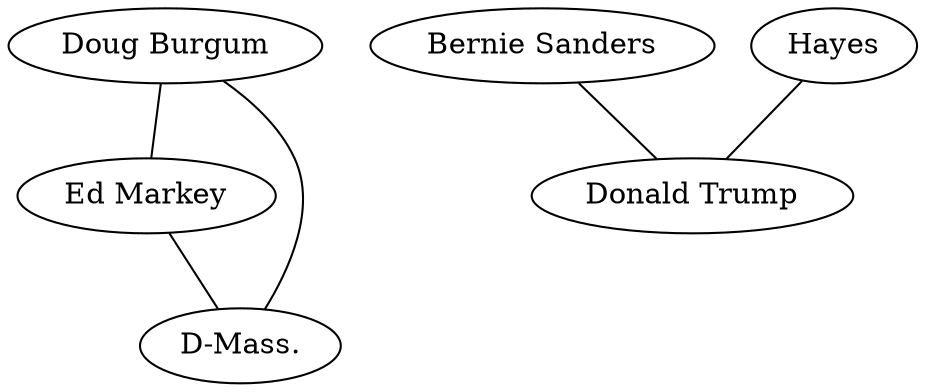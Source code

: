 strict graph "Keystone Pipeline 2019 spill" {
	"Doug Burgum"
	"Ed Markey"
	"Doug Burgum" -- "Ed Markey"
	"Doug Burgum"
	"D-Mass."
	"Doug Burgum" -- "D-Mass."
	"Ed Markey"
	"D-Mass."
	"Ed Markey" -- "D-Mass."
	"Bernie Sanders"
	"Donald Trump"
	"Bernie Sanders" -- "Donald Trump"
	Hayes
	"Donald Trump"
	Hayes -- "Donald Trump"
}
